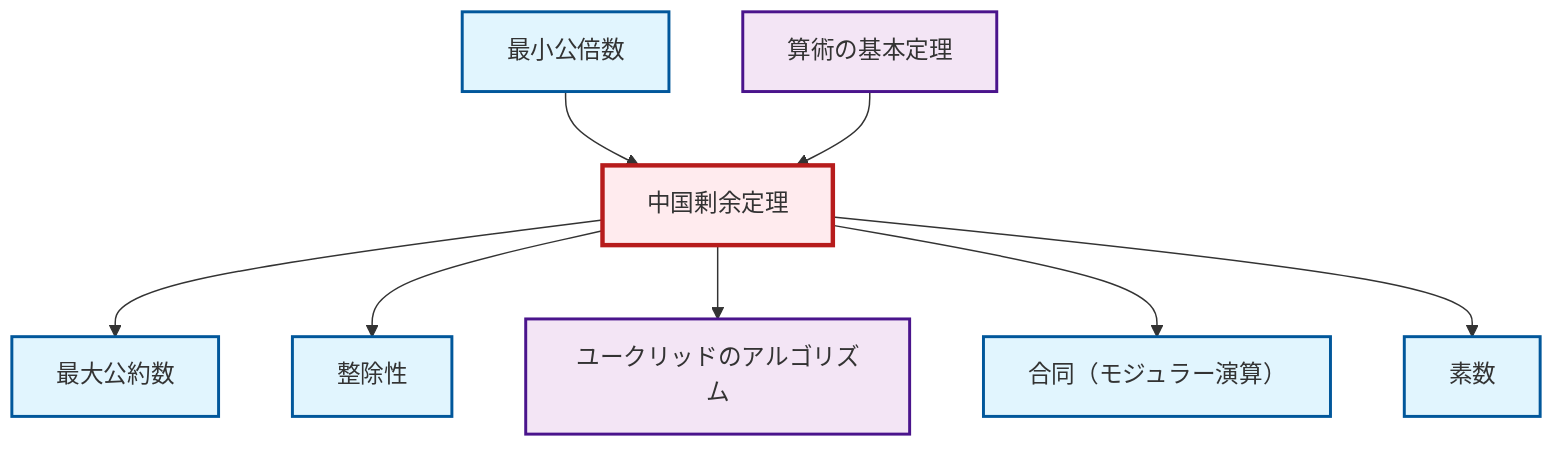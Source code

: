 graph TD
    classDef definition fill:#e1f5fe,stroke:#01579b,stroke-width:2px
    classDef theorem fill:#f3e5f5,stroke:#4a148c,stroke-width:2px
    classDef axiom fill:#fff3e0,stroke:#e65100,stroke-width:2px
    classDef example fill:#e8f5e9,stroke:#1b5e20,stroke-width:2px
    classDef current fill:#ffebee,stroke:#b71c1c,stroke-width:3px
    def-divisibility["整除性"]:::definition
    thm-fundamental-arithmetic["算術の基本定理"]:::theorem
    thm-euclidean-algorithm["ユークリッドのアルゴリズム"]:::theorem
    thm-chinese-remainder["中国剰余定理"]:::theorem
    def-lcm["最小公倍数"]:::definition
    def-gcd["最大公約数"]:::definition
    def-congruence["合同（モジュラー演算）"]:::definition
    def-prime["素数"]:::definition
    thm-chinese-remainder --> def-gcd
    def-lcm --> thm-chinese-remainder
    thm-chinese-remainder --> def-divisibility
    thm-chinese-remainder --> thm-euclidean-algorithm
    thm-fundamental-arithmetic --> thm-chinese-remainder
    thm-chinese-remainder --> def-congruence
    thm-chinese-remainder --> def-prime
    class thm-chinese-remainder current